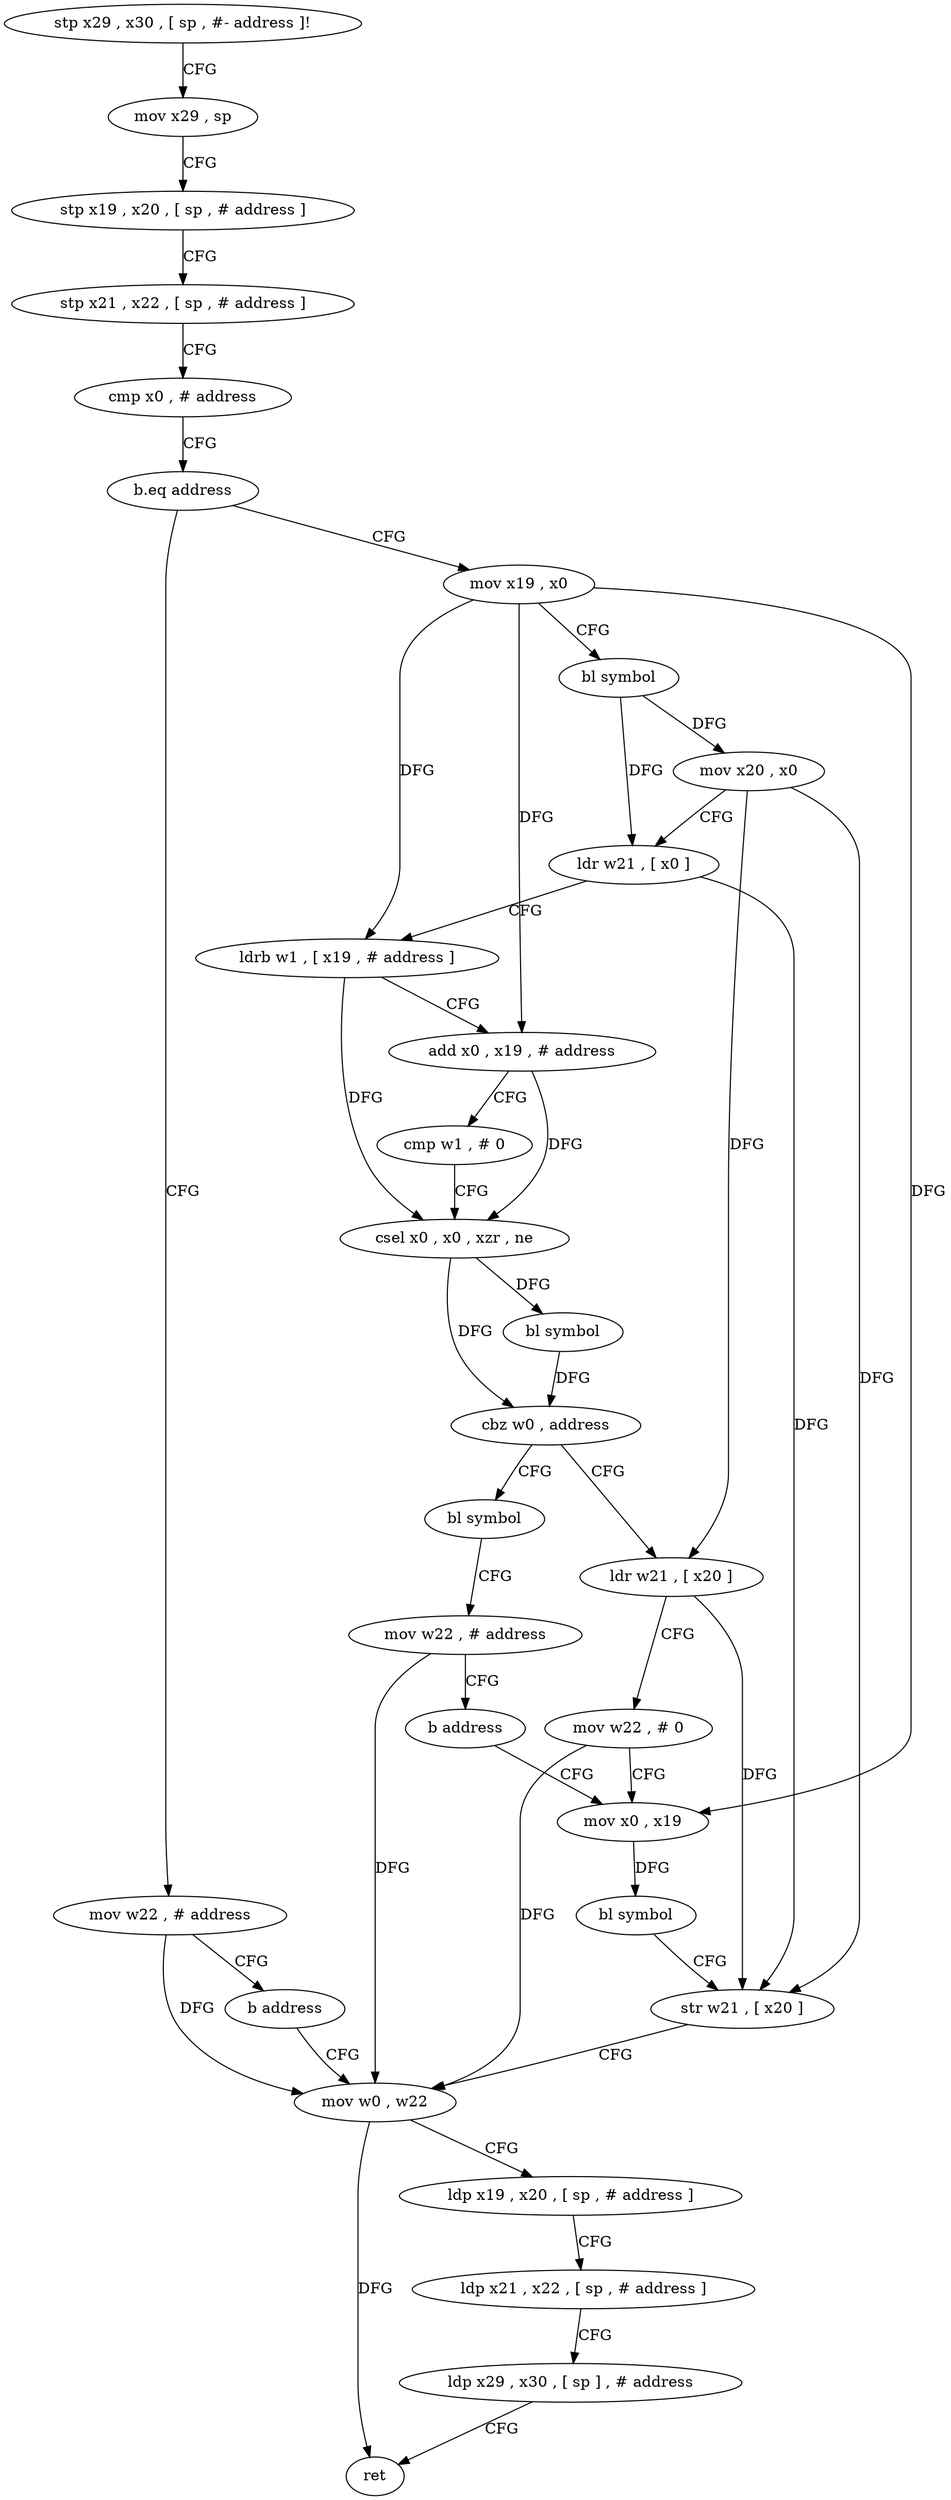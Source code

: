 digraph "func" {
"4372216" [label = "stp x29 , x30 , [ sp , #- address ]!" ]
"4372220" [label = "mov x29 , sp" ]
"4372224" [label = "stp x19 , x20 , [ sp , # address ]" ]
"4372228" [label = "stp x21 , x22 , [ sp , # address ]" ]
"4372232" [label = "cmp x0 , # address" ]
"4372236" [label = "b.eq address" ]
"4372332" [label = "mov w22 , # address" ]
"4372240" [label = "mov x19 , x0" ]
"4372336" [label = "b address" ]
"4372300" [label = "mov w0 , w22" ]
"4372244" [label = "bl symbol" ]
"4372248" [label = "mov x20 , x0" ]
"4372252" [label = "ldr w21 , [ x0 ]" ]
"4372256" [label = "ldrb w1 , [ x19 , # address ]" ]
"4372260" [label = "add x0 , x19 , # address" ]
"4372264" [label = "cmp w1 , # 0" ]
"4372268" [label = "csel x0 , x0 , xzr , ne" ]
"4372272" [label = "bl symbol" ]
"4372276" [label = "cbz w0 , address" ]
"4372320" [label = "bl symbol" ]
"4372280" [label = "ldr w21 , [ x20 ]" ]
"4372304" [label = "ldp x19 , x20 , [ sp , # address ]" ]
"4372308" [label = "ldp x21 , x22 , [ sp , # address ]" ]
"4372312" [label = "ldp x29 , x30 , [ sp ] , # address" ]
"4372316" [label = "ret" ]
"4372324" [label = "mov w22 , # address" ]
"4372328" [label = "b address" ]
"4372288" [label = "mov x0 , x19" ]
"4372284" [label = "mov w22 , # 0" ]
"4372292" [label = "bl symbol" ]
"4372296" [label = "str w21 , [ x20 ]" ]
"4372216" -> "4372220" [ label = "CFG" ]
"4372220" -> "4372224" [ label = "CFG" ]
"4372224" -> "4372228" [ label = "CFG" ]
"4372228" -> "4372232" [ label = "CFG" ]
"4372232" -> "4372236" [ label = "CFG" ]
"4372236" -> "4372332" [ label = "CFG" ]
"4372236" -> "4372240" [ label = "CFG" ]
"4372332" -> "4372336" [ label = "CFG" ]
"4372332" -> "4372300" [ label = "DFG" ]
"4372240" -> "4372244" [ label = "CFG" ]
"4372240" -> "4372256" [ label = "DFG" ]
"4372240" -> "4372260" [ label = "DFG" ]
"4372240" -> "4372288" [ label = "DFG" ]
"4372336" -> "4372300" [ label = "CFG" ]
"4372300" -> "4372304" [ label = "CFG" ]
"4372300" -> "4372316" [ label = "DFG" ]
"4372244" -> "4372248" [ label = "DFG" ]
"4372244" -> "4372252" [ label = "DFG" ]
"4372248" -> "4372252" [ label = "CFG" ]
"4372248" -> "4372280" [ label = "DFG" ]
"4372248" -> "4372296" [ label = "DFG" ]
"4372252" -> "4372256" [ label = "CFG" ]
"4372252" -> "4372296" [ label = "DFG" ]
"4372256" -> "4372260" [ label = "CFG" ]
"4372256" -> "4372268" [ label = "DFG" ]
"4372260" -> "4372264" [ label = "CFG" ]
"4372260" -> "4372268" [ label = "DFG" ]
"4372264" -> "4372268" [ label = "CFG" ]
"4372268" -> "4372272" [ label = "DFG" ]
"4372268" -> "4372276" [ label = "DFG" ]
"4372272" -> "4372276" [ label = "DFG" ]
"4372276" -> "4372320" [ label = "CFG" ]
"4372276" -> "4372280" [ label = "CFG" ]
"4372320" -> "4372324" [ label = "CFG" ]
"4372280" -> "4372284" [ label = "CFG" ]
"4372280" -> "4372296" [ label = "DFG" ]
"4372304" -> "4372308" [ label = "CFG" ]
"4372308" -> "4372312" [ label = "CFG" ]
"4372312" -> "4372316" [ label = "CFG" ]
"4372324" -> "4372328" [ label = "CFG" ]
"4372324" -> "4372300" [ label = "DFG" ]
"4372328" -> "4372288" [ label = "CFG" ]
"4372288" -> "4372292" [ label = "DFG" ]
"4372284" -> "4372288" [ label = "CFG" ]
"4372284" -> "4372300" [ label = "DFG" ]
"4372292" -> "4372296" [ label = "CFG" ]
"4372296" -> "4372300" [ label = "CFG" ]
}

